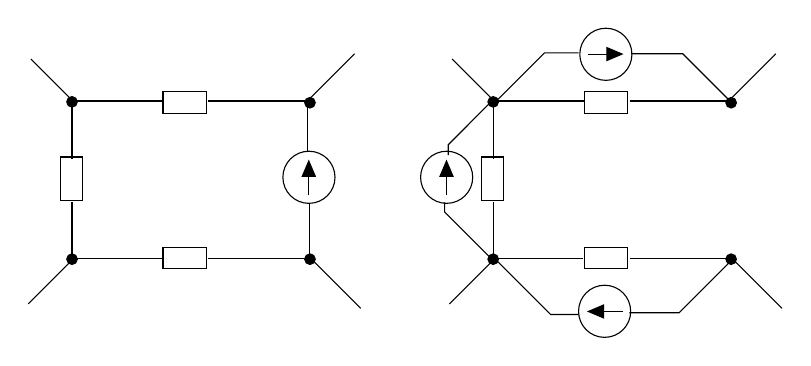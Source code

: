 \begin{tikzpicture}[y=-1cm]
\sf
\draw[arrows=-triangle 45,black] (8.007,3.7) -- (8.007,3.244);
\filldraw[black] (5,2.511) circle (0.067cm);
\filldraw[black] (5,4.509) circle (0.067cm);
\filldraw[black] (8.022,4.509) circle (0.067cm);
\filldraw[black] (8.022,2.522) circle (0.067cm);
\draw[black] (6.156,2.378) rectangle (6.711,2.656);
\draw[black] (6.156,4.356) rectangle (6.711,4.633);
\draw[black] (4.856,3.767) rectangle (5.133,3.211);
\draw[black] (5,3.233) -- (5,2.5) -- (6.156,2.5);
\draw[black] (6.733,2.5) -- (7.989,2.5) -- (7.989,3.144);
\draw[black] (5,3.789) -- (5,4.5) -- (6.144,4.5);
\draw[black] (6.733,4.5) -- (8.011,4.5) -- (8.011,3.811);
\draw[black] (5.022,2.511) -- (4.478,1.967);
\draw[black] (5,4.522) -- (4.444,5.078);
\draw[black] (7.989,2.5) -- (8.589,1.9);
\draw[black] (8.022,4.489) -- (8.667,5.133);
\draw[arrows=-triangle 45,black] (11.549,1.904) -- (12.004,1.904);
\draw[arrows=-triangle 45,black] (11.996,5.173) -- (11.54,5.173);
\draw[arrows=-triangle 45,black] (9.756,3.7) -- (9.756,3.244);
\filldraw[black] (10.349,2.511) circle (0.067cm);
\filldraw[black] (10.349,4.509) circle (0.067cm);
\filldraw[black] (13.371,4.509) circle (0.067cm);
\filldraw[black] (13.371,2.522) circle (0.067cm);
\draw[black] (11.504,2.378) rectangle (12.06,2.656);
\draw[black] (11.504,4.356) rectangle (12.06,4.633);
\draw[black] (10.204,3.767) rectangle (10.482,3.211);
\draw[black] (10.349,3.233) -- (10.349,2.5) -- (11.504,2.5);
\draw[black] (10.349,3.789) -- (10.349,4.5) -- (11.493,4.5);
\draw[black] (10.371,2.511) -- (9.827,1.967);
\draw[black] (10.349,4.522) -- (9.793,5.078);
\draw[black] (13.338,2.5) -- (13.938,1.9);
\draw[black] (13.371,4.489) -- (14.016,5.133);
\draw[black] (10.378,2.511) -- (11,1.889) -- (11.433,1.889);
\draw[black] (13.367,2.511) -- (12.756,1.9) -- (12.1,1.9);
\draw[black] (10.311,4.489) -- (9.733,3.911) -- (9.733,3.789);
\draw[black] (10.344,2.489) -- (9.778,3.056) -- (9.778,3.189);
\draw[black] (10.367,4.5) -- (11.078,5.211) -- (11.433,5.211);
\draw[black] (13.378,4.522) -- (12.711,5.189) -- (12.078,5.189);
\draw[black] (12.082,2.5) -- (13.338,2.5);
\draw[black] (12.082,4.5) -- (13.36,4.5);
\draw[black] (8.009,3.469) circle (0.331cm);
\draw[black] (11.78,1.907) circle (0.331cm);
\draw[black] (11.764,5.171) circle (0.331cm);
\draw[black] (9.758,3.469) circle (0.331cm);

\end{tikzpicture}%

%% Configure (x)emacs for this file ...
%% Local Variables:
%% mode: latex
%% End: